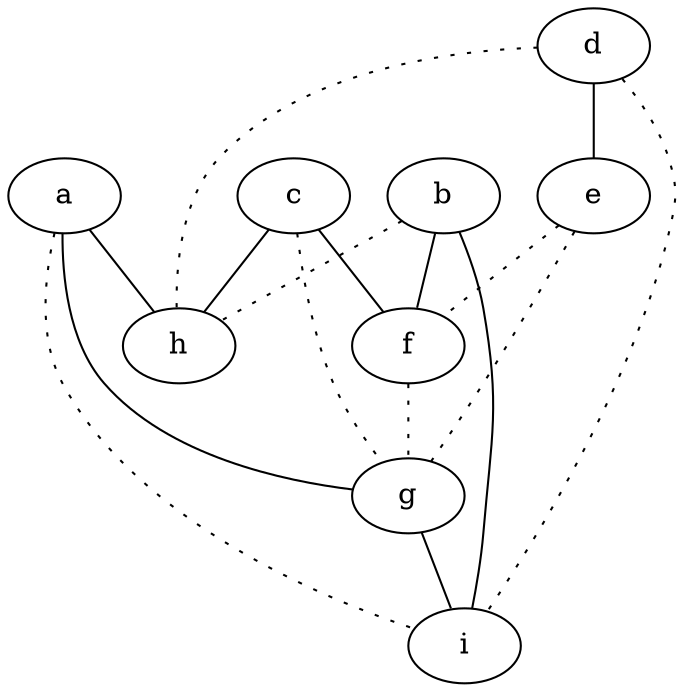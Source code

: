 graph {
a -- g;
a -- h;
a -- i [style=dotted];
b -- f;
b -- h [style=dotted];
b -- i;
c -- f;
c -- g [style=dotted];
c -- h;
d -- e;
d -- h [style=dotted];
d -- i [style=dotted];
e -- f [style=dotted];
e -- g [style=dotted];
f -- g [style=dotted];
g -- i;
}
